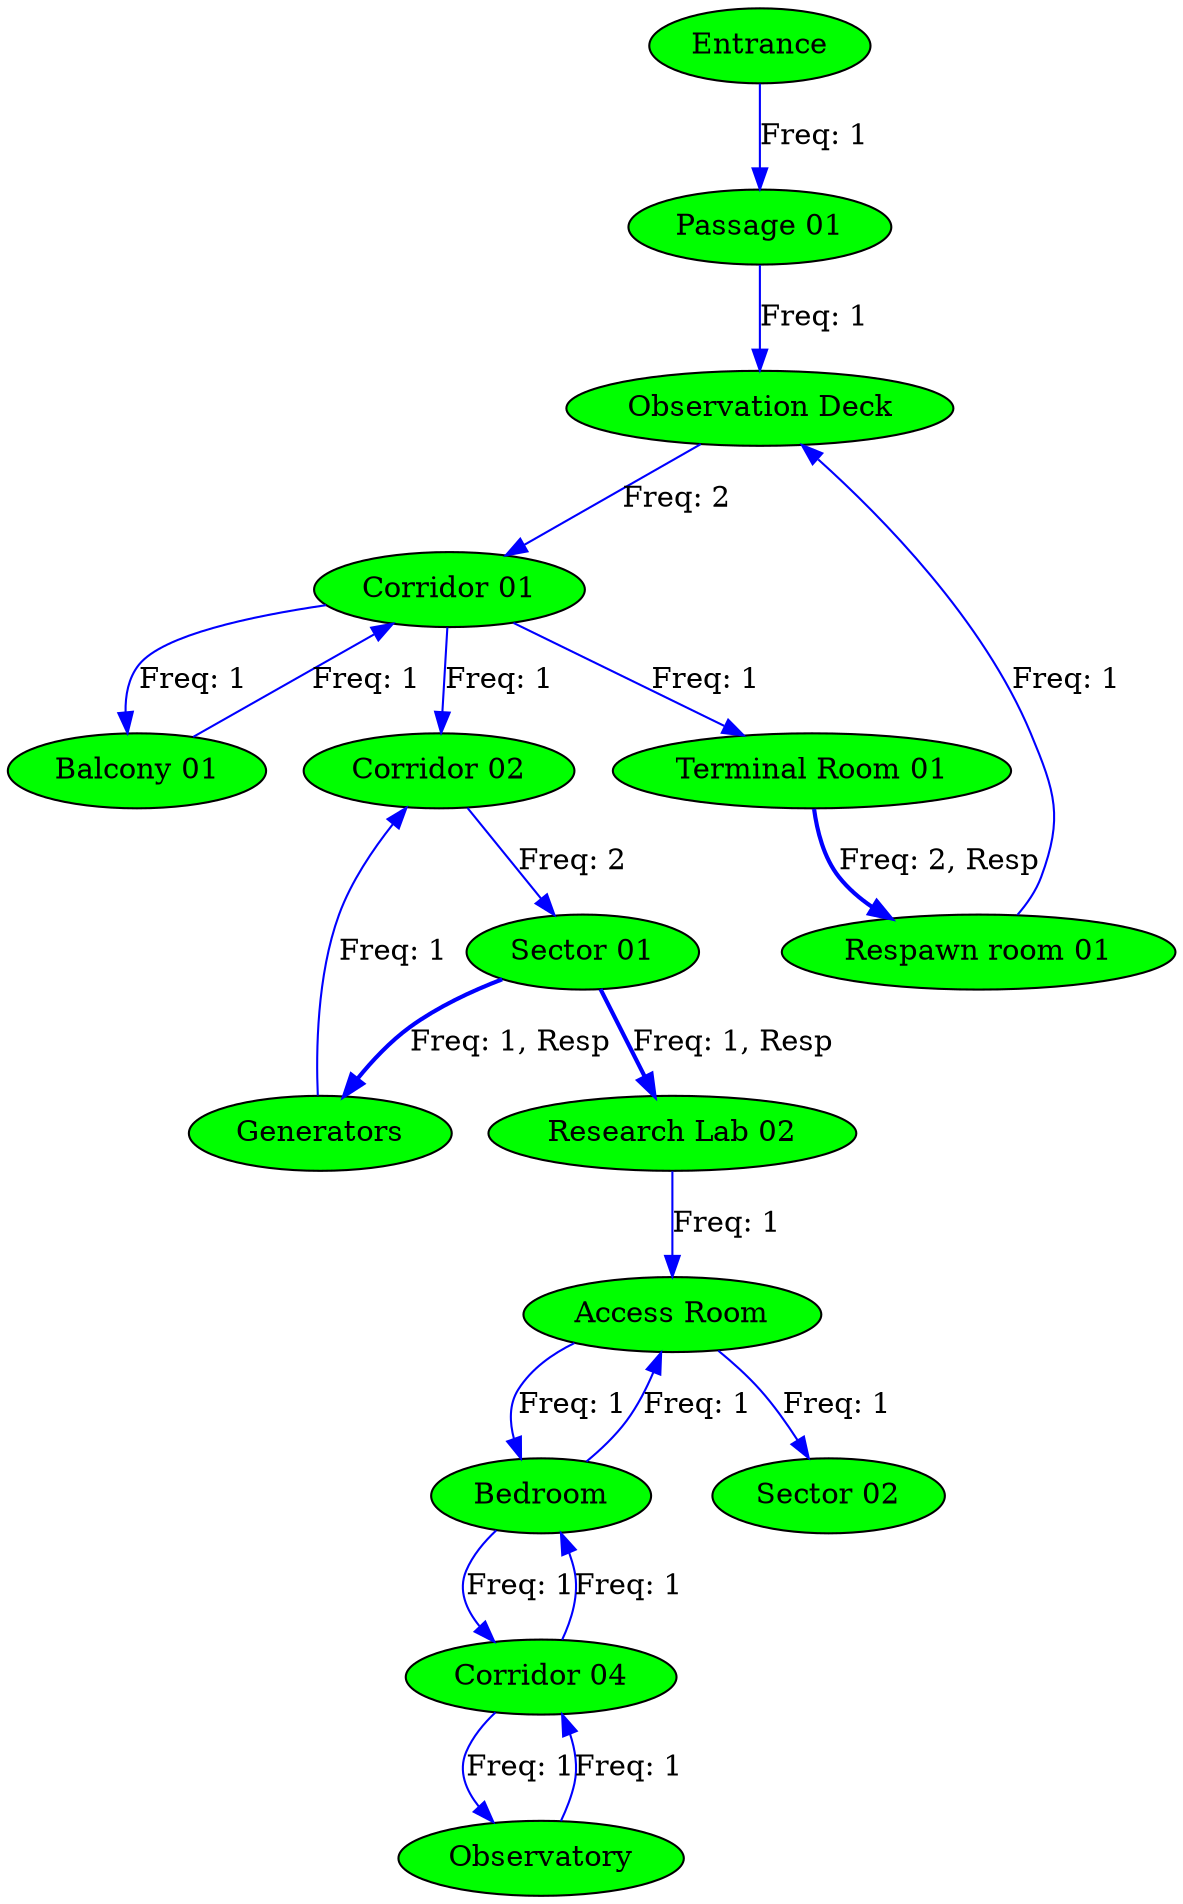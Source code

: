 // ['Gats Test 1']
digraph {
	Entrance [label=Entrance fillcolor=green style=filled]
	"Passage 01" [label="Passage 01" fillcolor=green style=filled]
	"Observation Deck" [label="Observation Deck" fillcolor=green style=filled]
	"Corridor 01" [label="Corridor 01" fillcolor=green style=filled]
	"Terminal Room 01" [label="Terminal Room 01" fillcolor=green style=filled]
	"Respawn room 01" [label="Respawn room 01" fillcolor=green style=filled]
	"Balcony 01" [label="Balcony 01" fillcolor=green style=filled]
	"Corridor 02" [label="Corridor 02" fillcolor=green style=filled]
	"Sector 01" [label="Sector 01" fillcolor=green style=filled]
	Generators [label=Generators fillcolor=green style=filled]
	"Research Lab 02" [label="Research Lab 02" fillcolor=green style=filled]
	"Access Room" [label="Access Room" fillcolor=green style=filled]
	Bedroom [label=Bedroom fillcolor=green style=filled]
	"Corridor 04" [label="Corridor 04" fillcolor=green style=filled]
	Observatory [label=Observatory fillcolor=green style=filled]
	"Sector 02" [label="Sector 02" fillcolor=green style=filled]
	Entrance -> "Passage 01" [label="Freq: 1" color=blue constraint=true]
	"Passage 01" -> "Observation Deck" [label="Freq: 1" color=blue constraint=true]
	"Observation Deck" -> "Corridor 01" [label="Freq: 2" color=blue constraint=true]
	"Corridor 01" -> "Terminal Room 01" [label="Freq: 1" color=blue constraint=true]
	"Terminal Room 01" -> "Respawn room 01" [label="Freq: 2, Resp" color=blue constraint=true style=bold]
	"Respawn room 01" -> "Observation Deck" [label="Freq: 1" color=blue constraint=true]
	"Corridor 01" -> "Balcony 01" [label="Freq: 1" color=blue constraint=true]
	"Balcony 01" -> "Corridor 01" [label="Freq: 1" color=blue constraint=true]
	"Corridor 01" -> "Corridor 02" [label="Freq: 1" color=blue constraint=true]
	"Corridor 02" -> "Sector 01" [label="Freq: 2" color=blue constraint=true]
	"Sector 01" -> Generators [label="Freq: 1, Resp" color=blue constraint=true style=bold]
	Generators -> "Corridor 02" [label="Freq: 1" color=blue constraint=true]
	"Sector 01" -> "Research Lab 02" [label="Freq: 1, Resp" color=blue constraint=true style=bold]
	"Research Lab 02" -> "Access Room" [label="Freq: 1" color=blue constraint=true]
	"Access Room" -> Bedroom [label="Freq: 1" color=blue constraint=true]
	Bedroom -> "Corridor 04" [label="Freq: 1" color=blue constraint=true]
	"Corridor 04" -> Observatory [label="Freq: 1" color=blue constraint=true]
	Observatory -> "Corridor 04" [label="Freq: 1" color=blue constraint=true]
	"Corridor 04" -> Bedroom [label="Freq: 1" color=blue constraint=true]
	Bedroom -> "Access Room" [label="Freq: 1" color=blue constraint=true]
	"Access Room" -> "Sector 02" [label="Freq: 1" color=blue constraint=true]
}
